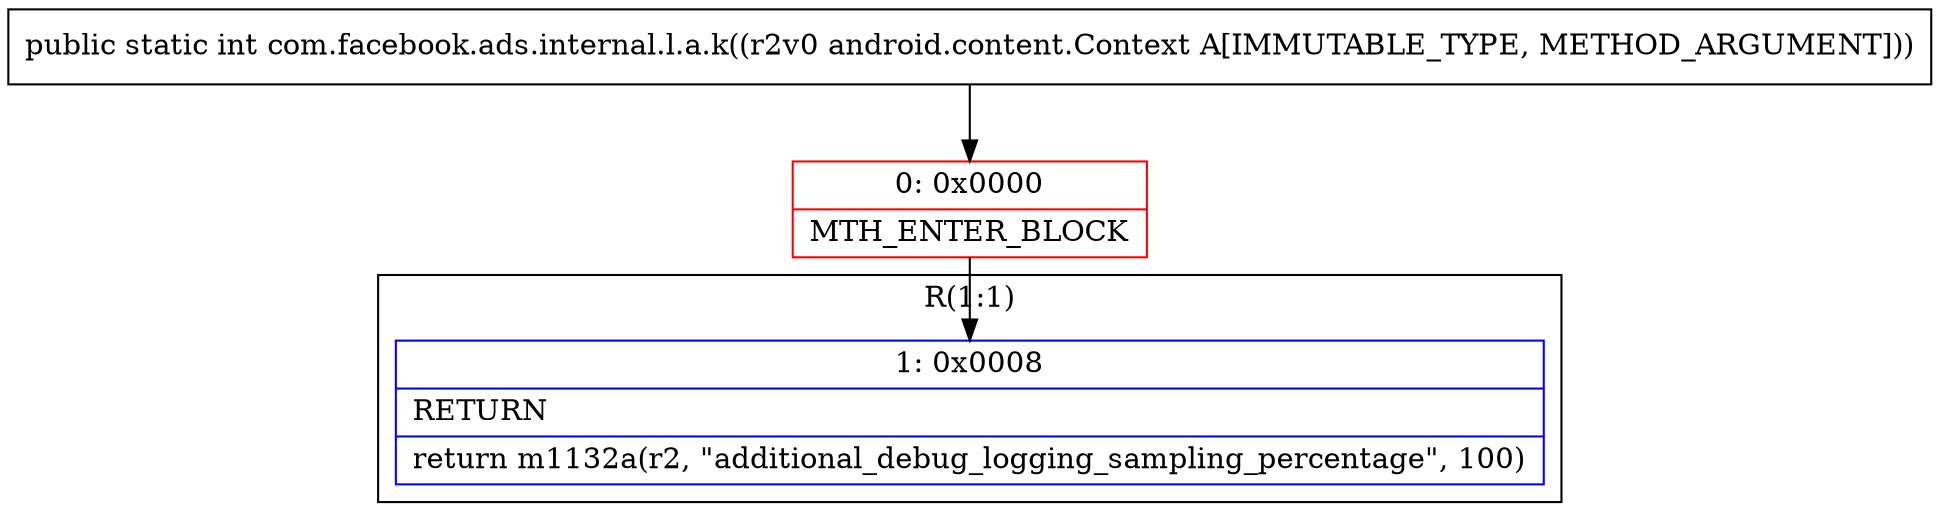 digraph "CFG forcom.facebook.ads.internal.l.a.k(Landroid\/content\/Context;)I" {
subgraph cluster_Region_473742380 {
label = "R(1:1)";
node [shape=record,color=blue];
Node_1 [shape=record,label="{1\:\ 0x0008|RETURN\l|return m1132a(r2, \"additional_debug_logging_sampling_percentage\", 100)\l}"];
}
Node_0 [shape=record,color=red,label="{0\:\ 0x0000|MTH_ENTER_BLOCK\l}"];
MethodNode[shape=record,label="{public static int com.facebook.ads.internal.l.a.k((r2v0 android.content.Context A[IMMUTABLE_TYPE, METHOD_ARGUMENT])) }"];
MethodNode -> Node_0;
Node_0 -> Node_1;
}


